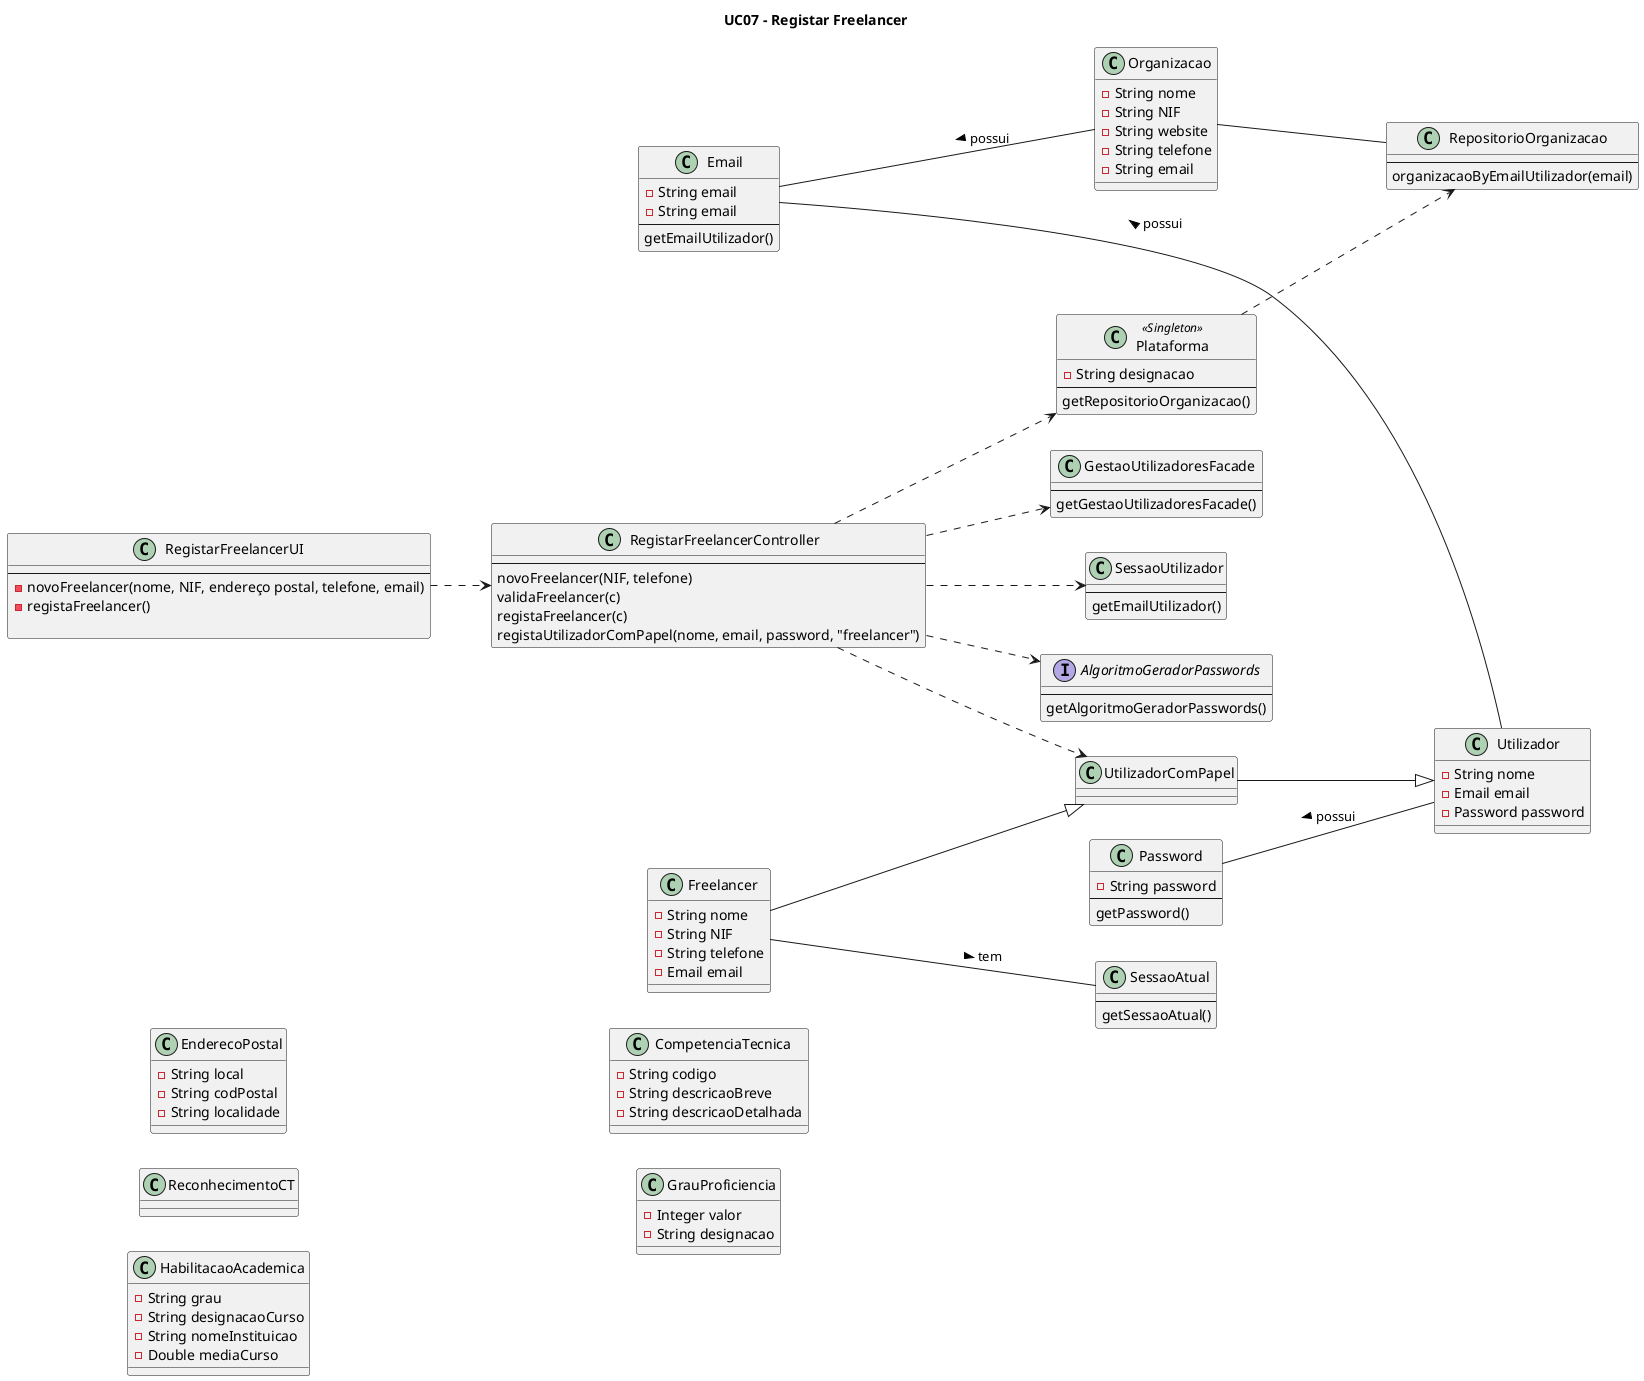 @startuml

title UC07 - Registar Freelancer

left to right direction

class Plataforma <<Singleton>> {
    -String designacao
    --
    getRepositorioOrganizacao()
}

class RegistarFreelancerUI{
    --
    -novoFreelancer(nome, NIF, endereço postal, telefone, email)
    -registaFreelancer()

}

class RegistarFreelancerController{
    --
    novoFreelancer(NIF, telefone)
    validaFreelancer(c)
    registaFreelancer(c)
    registaUtilizadorComPapel(nome, email, password, "freelancer")
}

class Freelancer {
    -String nome
    -String NIF
    -String telefone
    -Email email
}

class EnderecoPostal {
    -String local
    -String codPostal
    -String localidade
}

class Email {
    -String email
}

class ReconhecimentoCT {
}

class HabilitacaoAcademica {
    -String grau
    -String designacaoCurso
    -String nomeInstituicao
    -Double mediaCurso
}

class CompetenciaTecnica {
    -String codigo
    -String descricaoBreve
    -String descricaoDetalhada
}

class GrauProficiencia {
    -Integer valor
    -String designacao
}

class Utilizador {
    -String nome
    -Email email
    -Password password
}

class GestaoUtilizadoresFacade{
    --
    getGestaoUtilizadoresFacade()
}

class SessaoAtual{
    --
    getSessaoAtual()
}

class SessaoUtilizador{
    --
    getEmailUtilizador()
}

class RepositorioOrganizacao{
    --
    organizacaoByEmailUtilizador(email)
}

interface AlgoritmoGeradorPasswords{
    --
    getAlgoritmoGeradorPasswords()
}

class Password{
    -String password
    --
    getPassword()
}

class UtilizadorComPapel{
}


class Email {
    -String email
    --
    getEmailUtilizador()
}

class Organizacao {
    -String nome
    -String NIF
    -String website
    -String telefone
    -String email
}

RegistarFreelancerUI ..> RegistarFreelancerController
RegistarFreelancerController ..> Plataforma
RegistarFreelancerController ..> GestaoUtilizadoresFacade
RegistarFreelancerController ..> SessaoUtilizador

Freelancer --|> UtilizadorComPapel
UtilizadorComPapel --|> Utilizador
Email -- Utilizador: < possui
Password -- Utilizador: < possui
Email -- Organizacao: < possui
Organizacao -- RepositorioOrganizacao
Freelancer -- SessaoAtual: tem >
RegistarFreelancerController ..> UtilizadorComPapel
RegistarFreelancerController ..> AlgoritmoGeradorPasswords
Plataforma ..> RepositorioOrganizacao


@enduml